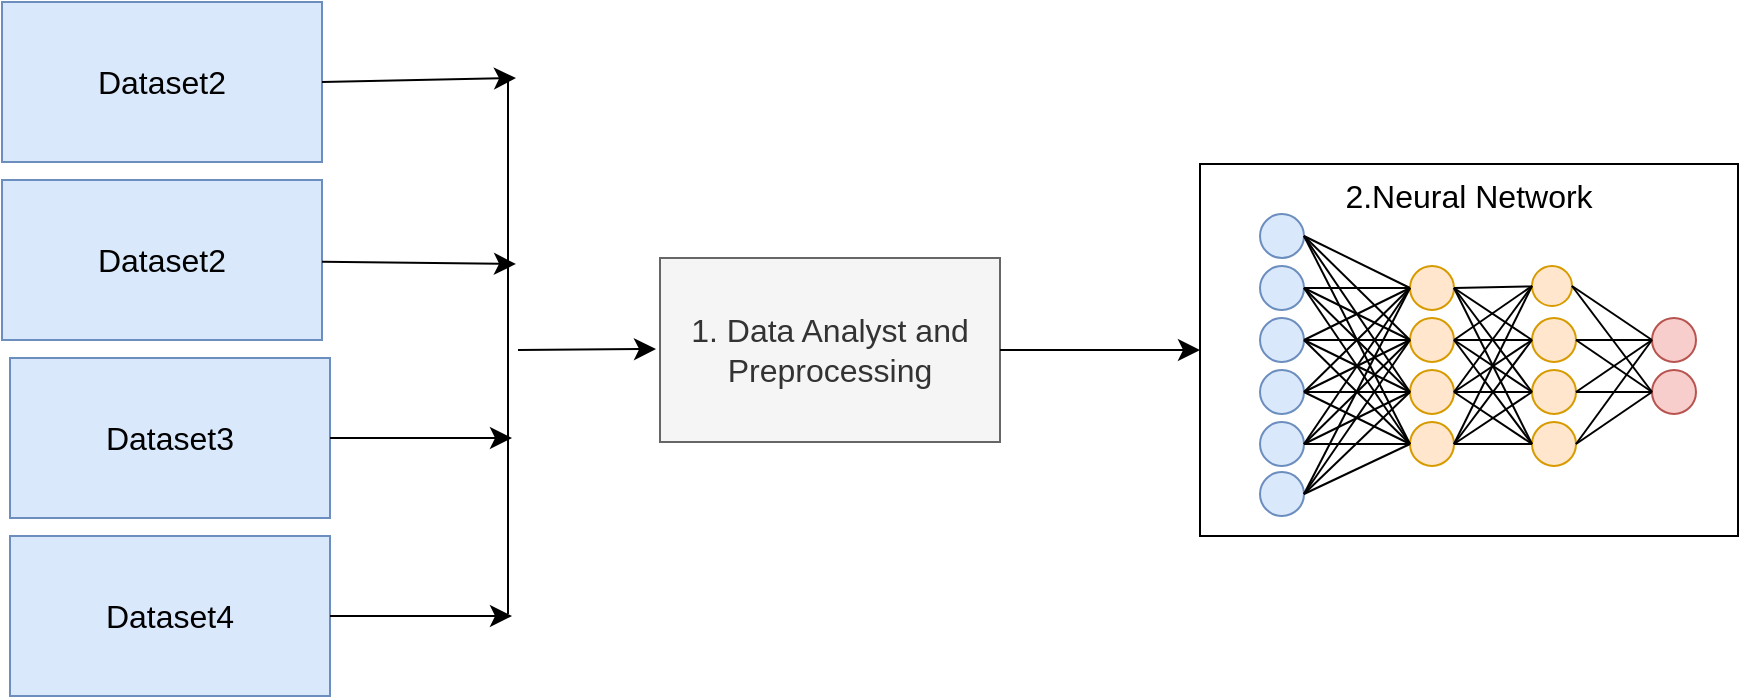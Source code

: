 <mxfile version="22.1.7" type="github">
  <diagram name="Page-1" id="TrDp-VEFuslSmaLqQFNx">
    <mxGraphModel dx="1834" dy="800" grid="0" gridSize="10" guides="1" tooltips="1" connect="1" arrows="1" fold="1" page="0" pageScale="1" pageWidth="827" pageHeight="1169" math="0" shadow="0">
      <root>
        <mxCell id="0" />
        <mxCell id="1" parent="0" />
        <mxCell id="zRfTMLekbxmqp7DmtpUP-255" value="1. Data Analyst and Preprocessing" style="rounded=0;whiteSpace=wrap;html=1;fontSize=16;fillColor=#f5f5f5;strokeColor=#666666;fontColor=#333333;" vertex="1" parent="1">
          <mxGeometry x="-2" y="132" width="170" height="92" as="geometry" />
        </mxCell>
        <mxCell id="zRfTMLekbxmqp7DmtpUP-258" value="Dataset2" style="rounded=0;whiteSpace=wrap;html=1;fontSize=16;fillColor=#dae8fc;strokeColor=#6c8ebf;" vertex="1" parent="1">
          <mxGeometry x="-331" y="4" width="160" height="80" as="geometry" />
        </mxCell>
        <mxCell id="zRfTMLekbxmqp7DmtpUP-259" value="Dataset2" style="rounded=0;whiteSpace=wrap;html=1;fontSize=16;fillColor=#dae8fc;strokeColor=#6c8ebf;" vertex="1" parent="1">
          <mxGeometry x="-331" y="93" width="160" height="80" as="geometry" />
        </mxCell>
        <mxCell id="zRfTMLekbxmqp7DmtpUP-260" value="Dataset3" style="rounded=0;whiteSpace=wrap;html=1;fontSize=16;fillColor=#dae8fc;strokeColor=#6c8ebf;" vertex="1" parent="1">
          <mxGeometry x="-327" y="182" width="160" height="80" as="geometry" />
        </mxCell>
        <mxCell id="zRfTMLekbxmqp7DmtpUP-261" value="Dataset4" style="rounded=0;whiteSpace=wrap;html=1;fontSize=16;fillColor=#dae8fc;strokeColor=#6c8ebf;" vertex="1" parent="1">
          <mxGeometry x="-327" y="271" width="160" height="80" as="geometry" />
        </mxCell>
        <mxCell id="zRfTMLekbxmqp7DmtpUP-262" value="" style="endArrow=classic;html=1;rounded=0;fontSize=12;startSize=8;endSize=8;curved=1;exitX=1;exitY=0.5;exitDx=0;exitDy=0;" edge="1" parent="1" source="zRfTMLekbxmqp7DmtpUP-258">
          <mxGeometry width="50" height="50" relative="1" as="geometry">
            <mxPoint x="-124" y="52" as="sourcePoint" />
            <mxPoint x="-74" y="42" as="targetPoint" />
          </mxGeometry>
        </mxCell>
        <mxCell id="zRfTMLekbxmqp7DmtpUP-263" value="" style="endArrow=none;html=1;rounded=0;fontSize=12;startSize=8;endSize=8;curved=1;" edge="1" parent="1">
          <mxGeometry width="50" height="50" relative="1" as="geometry">
            <mxPoint x="-78" y="310" as="sourcePoint" />
            <mxPoint x="-78" y="41" as="targetPoint" />
          </mxGeometry>
        </mxCell>
        <mxCell id="zRfTMLekbxmqp7DmtpUP-264" value="" style="endArrow=classic;html=1;rounded=0;fontSize=12;startSize=8;endSize=8;curved=1;exitX=1;exitY=0.5;exitDx=0;exitDy=0;" edge="1" parent="1" source="zRfTMLekbxmqp7DmtpUP-261">
          <mxGeometry width="50" height="50" relative="1" as="geometry">
            <mxPoint x="-151" y="330" as="sourcePoint" />
            <mxPoint x="-76" y="311" as="targetPoint" />
          </mxGeometry>
        </mxCell>
        <mxCell id="zRfTMLekbxmqp7DmtpUP-265" value="" style="endArrow=classic;html=1;rounded=0;fontSize=12;startSize=8;endSize=8;curved=1;" edge="1" parent="1" source="zRfTMLekbxmqp7DmtpUP-259">
          <mxGeometry width="50" height="50" relative="1" as="geometry">
            <mxPoint x="-171" y="183" as="sourcePoint" />
            <mxPoint x="-74" y="135" as="targetPoint" />
          </mxGeometry>
        </mxCell>
        <mxCell id="zRfTMLekbxmqp7DmtpUP-266" value="" style="endArrow=classic;html=1;rounded=0;fontSize=12;startSize=8;endSize=8;curved=1;exitX=1;exitY=0.5;exitDx=0;exitDy=0;" edge="1" parent="1" source="zRfTMLekbxmqp7DmtpUP-260">
          <mxGeometry width="50" height="50" relative="1" as="geometry">
            <mxPoint x="-146" y="240" as="sourcePoint" />
            <mxPoint x="-76" y="222" as="targetPoint" />
          </mxGeometry>
        </mxCell>
        <mxCell id="zRfTMLekbxmqp7DmtpUP-267" value="" style="endArrow=classic;html=1;rounded=0;fontSize=12;startSize=8;endSize=8;curved=1;entryX=0;entryY=0.5;entryDx=0;entryDy=0;" edge="1" parent="1">
          <mxGeometry width="50" height="50" relative="1" as="geometry">
            <mxPoint x="-73" y="178" as="sourcePoint" />
            <mxPoint x="-4" y="177.5" as="targetPoint" />
          </mxGeometry>
        </mxCell>
        <mxCell id="zRfTMLekbxmqp7DmtpUP-268" value="" style="endArrow=classic;html=1;rounded=0;fontSize=12;startSize=8;endSize=8;curved=1;exitX=1;exitY=0.5;exitDx=0;exitDy=0;entryX=0;entryY=0.5;entryDx=0;entryDy=0;" edge="1" parent="1" source="zRfTMLekbxmqp7DmtpUP-255" target="zRfTMLekbxmqp7DmtpUP-352">
          <mxGeometry width="50" height="50" relative="1" as="geometry">
            <mxPoint x="173" y="179" as="sourcePoint" />
            <mxPoint x="253" y="182" as="targetPoint" />
          </mxGeometry>
        </mxCell>
        <mxCell id="zRfTMLekbxmqp7DmtpUP-352" value="2.Neural Network" style="rounded=0;whiteSpace=wrap;html=1;fontSize=16;verticalAlign=top;" vertex="1" parent="1">
          <mxGeometry x="268" y="85" width="269" height="186" as="geometry" />
        </mxCell>
        <mxCell id="zRfTMLekbxmqp7DmtpUP-353" value="" style="ellipse;whiteSpace=wrap;html=1;aspect=fixed;fontSize=16;fillColor=#dae8fc;strokeColor=#6c8ebf;" vertex="1" parent="1">
          <mxGeometry x="298" y="136" width="22" height="22" as="geometry" />
        </mxCell>
        <mxCell id="zRfTMLekbxmqp7DmtpUP-354" value="" style="ellipse;whiteSpace=wrap;html=1;aspect=fixed;fontSize=16;fillColor=#dae8fc;strokeColor=#6c8ebf;" vertex="1" parent="1">
          <mxGeometry x="298" y="162" width="22" height="22" as="geometry" />
        </mxCell>
        <mxCell id="zRfTMLekbxmqp7DmtpUP-355" value="" style="ellipse;whiteSpace=wrap;html=1;aspect=fixed;fontSize=16;fillColor=#dae8fc;strokeColor=#6c8ebf;" vertex="1" parent="1">
          <mxGeometry x="298" y="188" width="22" height="22" as="geometry" />
        </mxCell>
        <mxCell id="zRfTMLekbxmqp7DmtpUP-356" value="" style="ellipse;whiteSpace=wrap;html=1;aspect=fixed;fontSize=16;fillColor=#dae8fc;strokeColor=#6c8ebf;" vertex="1" parent="1">
          <mxGeometry x="298" y="214" width="22" height="22" as="geometry" />
        </mxCell>
        <mxCell id="zRfTMLekbxmqp7DmtpUP-357" value="" style="ellipse;whiteSpace=wrap;html=1;aspect=fixed;fontSize=16;fillColor=#dae8fc;strokeColor=#6c8ebf;" vertex="1" parent="1">
          <mxGeometry x="298" y="110" width="22" height="22" as="geometry" />
        </mxCell>
        <mxCell id="zRfTMLekbxmqp7DmtpUP-358" value="" style="ellipse;whiteSpace=wrap;html=1;aspect=fixed;fontSize=16;fillColor=#dae8fc;strokeColor=#6c8ebf;" vertex="1" parent="1">
          <mxGeometry x="298" y="239" width="22" height="22" as="geometry" />
        </mxCell>
        <mxCell id="zRfTMLekbxmqp7DmtpUP-359" value="" style="ellipse;whiteSpace=wrap;html=1;aspect=fixed;fontSize=16;fillColor=#ffe6cc;strokeColor=#d79b00;" vertex="1" parent="1">
          <mxGeometry x="373" y="136" width="22" height="22" as="geometry" />
        </mxCell>
        <mxCell id="zRfTMLekbxmqp7DmtpUP-360" value="" style="ellipse;whiteSpace=wrap;html=1;aspect=fixed;fontSize=16;fillColor=#ffe6cc;strokeColor=#d79b00;" vertex="1" parent="1">
          <mxGeometry x="373" y="162" width="22" height="22" as="geometry" />
        </mxCell>
        <mxCell id="zRfTMLekbxmqp7DmtpUP-361" value="" style="ellipse;whiteSpace=wrap;html=1;aspect=fixed;fontSize=16;fillColor=#ffe6cc;strokeColor=#d79b00;" vertex="1" parent="1">
          <mxGeometry x="373" y="188" width="22" height="22" as="geometry" />
        </mxCell>
        <mxCell id="zRfTMLekbxmqp7DmtpUP-362" value="" style="ellipse;whiteSpace=wrap;html=1;aspect=fixed;fontSize=16;fillColor=#ffe6cc;strokeColor=#d79b00;" vertex="1" parent="1">
          <mxGeometry x="373" y="214" width="22" height="22" as="geometry" />
        </mxCell>
        <mxCell id="zRfTMLekbxmqp7DmtpUP-363" value="" style="endArrow=none;html=1;rounded=0;fontSize=12;startSize=8;endSize=8;curved=1;exitX=1;exitY=0.5;exitDx=0;exitDy=0;entryX=0;entryY=0.5;entryDx=0;entryDy=0;" edge="1" parent="1" source="zRfTMLekbxmqp7DmtpUP-357" target="zRfTMLekbxmqp7DmtpUP-359">
          <mxGeometry width="50" height="50" relative="1" as="geometry">
            <mxPoint x="407" y="105" as="sourcePoint" />
            <mxPoint x="457" y="55" as="targetPoint" />
          </mxGeometry>
        </mxCell>
        <mxCell id="zRfTMLekbxmqp7DmtpUP-364" value="" style="endArrow=none;html=1;rounded=0;fontSize=12;startSize=8;endSize=8;curved=1;entryX=0;entryY=0.5;entryDx=0;entryDy=0;exitX=1;exitY=0.5;exitDx=0;exitDy=0;" edge="1" parent="1" source="zRfTMLekbxmqp7DmtpUP-358" target="zRfTMLekbxmqp7DmtpUP-359">
          <mxGeometry width="50" height="50" relative="1" as="geometry">
            <mxPoint x="309" y="245" as="sourcePoint" />
            <mxPoint x="359" y="195" as="targetPoint" />
          </mxGeometry>
        </mxCell>
        <mxCell id="zRfTMLekbxmqp7DmtpUP-365" value="" style="endArrow=none;html=1;rounded=0;fontSize=12;startSize=8;endSize=8;curved=1;entryX=0;entryY=0.5;entryDx=0;entryDy=0;exitX=1;exitY=0.5;exitDx=0;exitDy=0;" edge="1" parent="1" source="zRfTMLekbxmqp7DmtpUP-356" target="zRfTMLekbxmqp7DmtpUP-359">
          <mxGeometry width="50" height="50" relative="1" as="geometry">
            <mxPoint x="330" y="260" as="sourcePoint" />
            <mxPoint x="383" y="157" as="targetPoint" />
          </mxGeometry>
        </mxCell>
        <mxCell id="zRfTMLekbxmqp7DmtpUP-366" value="" style="endArrow=none;html=1;rounded=0;fontSize=12;startSize=8;endSize=8;curved=1;entryX=1;entryY=0.5;entryDx=0;entryDy=0;exitX=0;exitY=0.5;exitDx=0;exitDy=0;" edge="1" parent="1" source="zRfTMLekbxmqp7DmtpUP-360" target="zRfTMLekbxmqp7DmtpUP-353">
          <mxGeometry width="50" height="50" relative="1" as="geometry">
            <mxPoint x="340" y="270" as="sourcePoint" />
            <mxPoint x="393" y="167" as="targetPoint" />
          </mxGeometry>
        </mxCell>
        <mxCell id="zRfTMLekbxmqp7DmtpUP-367" value="" style="endArrow=none;html=1;rounded=0;fontSize=12;startSize=8;endSize=8;curved=1;entryX=0;entryY=0.5;entryDx=0;entryDy=0;exitX=1;exitY=0.5;exitDx=0;exitDy=0;" edge="1" parent="1" source="zRfTMLekbxmqp7DmtpUP-358" target="zRfTMLekbxmqp7DmtpUP-360">
          <mxGeometry width="50" height="50" relative="1" as="geometry">
            <mxPoint x="350" y="280" as="sourcePoint" />
            <mxPoint x="403" y="177" as="targetPoint" />
          </mxGeometry>
        </mxCell>
        <mxCell id="zRfTMLekbxmqp7DmtpUP-368" value="" style="endArrow=none;html=1;rounded=0;fontSize=12;startSize=8;endSize=8;curved=1;entryX=0;entryY=0.5;entryDx=0;entryDy=0;exitX=1;exitY=0.5;exitDx=0;exitDy=0;" edge="1" parent="1" source="zRfTMLekbxmqp7DmtpUP-354" target="zRfTMLekbxmqp7DmtpUP-361">
          <mxGeometry width="50" height="50" relative="1" as="geometry">
            <mxPoint x="360" y="290" as="sourcePoint" />
            <mxPoint x="413" y="187" as="targetPoint" />
          </mxGeometry>
        </mxCell>
        <mxCell id="zRfTMLekbxmqp7DmtpUP-369" value="" style="endArrow=none;html=1;rounded=0;fontSize=12;startSize=8;endSize=8;curved=1;entryX=0;entryY=0.5;entryDx=0;entryDy=0;exitX=1;exitY=0.5;exitDx=0;exitDy=0;" edge="1" parent="1" source="zRfTMLekbxmqp7DmtpUP-355" target="zRfTMLekbxmqp7DmtpUP-361">
          <mxGeometry width="50" height="50" relative="1" as="geometry">
            <mxPoint x="370" y="300" as="sourcePoint" />
            <mxPoint x="423" y="197" as="targetPoint" />
          </mxGeometry>
        </mxCell>
        <mxCell id="zRfTMLekbxmqp7DmtpUP-370" value="" style="endArrow=none;html=1;rounded=0;fontSize=12;startSize=8;endSize=8;curved=1;entryX=0;entryY=0.5;entryDx=0;entryDy=0;exitX=1;exitY=0.5;exitDx=0;exitDy=0;" edge="1" parent="1" source="zRfTMLekbxmqp7DmtpUP-356" target="zRfTMLekbxmqp7DmtpUP-362">
          <mxGeometry width="50" height="50" relative="1" as="geometry">
            <mxPoint x="380" y="310" as="sourcePoint" />
            <mxPoint x="433" y="207" as="targetPoint" />
          </mxGeometry>
        </mxCell>
        <mxCell id="zRfTMLekbxmqp7DmtpUP-371" value="" style="endArrow=none;html=1;rounded=0;fontSize=12;startSize=8;endSize=8;curved=1;entryX=0;entryY=0.5;entryDx=0;entryDy=0;exitX=1;exitY=0.5;exitDx=0;exitDy=0;" edge="1" parent="1" source="zRfTMLekbxmqp7DmtpUP-358" target="zRfTMLekbxmqp7DmtpUP-362">
          <mxGeometry width="50" height="50" relative="1" as="geometry">
            <mxPoint x="390" y="320" as="sourcePoint" />
            <mxPoint x="443" y="217" as="targetPoint" />
          </mxGeometry>
        </mxCell>
        <mxCell id="zRfTMLekbxmqp7DmtpUP-372" value="" style="endArrow=none;html=1;rounded=0;fontSize=12;startSize=8;endSize=8;curved=1;entryX=1;entryY=0.5;entryDx=0;entryDy=0;exitX=0;exitY=0.5;exitDx=0;exitDy=0;" edge="1" parent="1" source="zRfTMLekbxmqp7DmtpUP-362" target="zRfTMLekbxmqp7DmtpUP-357">
          <mxGeometry width="50" height="50" relative="1" as="geometry">
            <mxPoint x="400" y="330" as="sourcePoint" />
            <mxPoint x="453" y="227" as="targetPoint" />
          </mxGeometry>
        </mxCell>
        <mxCell id="zRfTMLekbxmqp7DmtpUP-373" value="" style="endArrow=none;html=1;rounded=0;fontSize=12;startSize=8;endSize=8;curved=1;entryX=1;entryY=0.5;entryDx=0;entryDy=0;exitX=0;exitY=0.5;exitDx=0;exitDy=0;" edge="1" parent="1" source="zRfTMLekbxmqp7DmtpUP-360" target="zRfTMLekbxmqp7DmtpUP-357">
          <mxGeometry width="50" height="50" relative="1" as="geometry">
            <mxPoint x="410" y="340" as="sourcePoint" />
            <mxPoint x="463" y="237" as="targetPoint" />
          </mxGeometry>
        </mxCell>
        <mxCell id="zRfTMLekbxmqp7DmtpUP-374" value="" style="endArrow=none;html=1;rounded=0;fontSize=12;startSize=8;endSize=8;curved=1;entryX=1;entryY=0.5;entryDx=0;entryDy=0;exitX=0;exitY=0.5;exitDx=0;exitDy=0;" edge="1" parent="1" source="zRfTMLekbxmqp7DmtpUP-362" target="zRfTMLekbxmqp7DmtpUP-353">
          <mxGeometry width="50" height="50" relative="1" as="geometry">
            <mxPoint x="420" y="350" as="sourcePoint" />
            <mxPoint x="473" y="247" as="targetPoint" />
          </mxGeometry>
        </mxCell>
        <mxCell id="zRfTMLekbxmqp7DmtpUP-375" value="" style="endArrow=none;html=1;rounded=0;fontSize=12;startSize=8;endSize=8;curved=1;entryX=1;entryY=0.5;entryDx=0;entryDy=0;exitX=0;exitY=0.5;exitDx=0;exitDy=0;" edge="1" parent="1" source="zRfTMLekbxmqp7DmtpUP-360" target="zRfTMLekbxmqp7DmtpUP-354">
          <mxGeometry width="50" height="50" relative="1" as="geometry">
            <mxPoint x="430" y="360" as="sourcePoint" />
            <mxPoint x="483" y="257" as="targetPoint" />
          </mxGeometry>
        </mxCell>
        <mxCell id="zRfTMLekbxmqp7DmtpUP-376" value="" style="endArrow=none;html=1;rounded=0;fontSize=12;startSize=8;endSize=8;curved=1;entryX=1;entryY=0.5;entryDx=0;entryDy=0;exitX=0;exitY=0.5;exitDx=0;exitDy=0;" edge="1" parent="1" source="zRfTMLekbxmqp7DmtpUP-359" target="zRfTMLekbxmqp7DmtpUP-355">
          <mxGeometry width="50" height="50" relative="1" as="geometry">
            <mxPoint x="440" y="370" as="sourcePoint" />
            <mxPoint x="493" y="267" as="targetPoint" />
          </mxGeometry>
        </mxCell>
        <mxCell id="zRfTMLekbxmqp7DmtpUP-377" value="" style="endArrow=none;html=1;rounded=0;fontSize=12;startSize=8;endSize=8;curved=1;entryX=1;entryY=0.5;entryDx=0;entryDy=0;exitX=0;exitY=0.5;exitDx=0;exitDy=0;" edge="1" parent="1" source="zRfTMLekbxmqp7DmtpUP-361" target="zRfTMLekbxmqp7DmtpUP-356">
          <mxGeometry width="50" height="50" relative="1" as="geometry">
            <mxPoint x="450" y="380" as="sourcePoint" />
            <mxPoint x="503" y="277" as="targetPoint" />
          </mxGeometry>
        </mxCell>
        <mxCell id="zRfTMLekbxmqp7DmtpUP-378" value="" style="endArrow=none;html=1;rounded=0;fontSize=12;startSize=8;endSize=8;curved=1;entryX=1;entryY=0.5;entryDx=0;entryDy=0;exitX=0;exitY=0.5;exitDx=0;exitDy=0;" edge="1" parent="1" source="zRfTMLekbxmqp7DmtpUP-361" target="zRfTMLekbxmqp7DmtpUP-357">
          <mxGeometry width="50" height="50" relative="1" as="geometry">
            <mxPoint x="390" y="320" as="sourcePoint" />
            <mxPoint x="440" y="270" as="targetPoint" />
          </mxGeometry>
        </mxCell>
        <mxCell id="zRfTMLekbxmqp7DmtpUP-379" value="" style="endArrow=none;html=1;rounded=0;fontSize=12;startSize=8;endSize=8;curved=1;entryX=1;entryY=0.5;entryDx=0;entryDy=0;exitX=0;exitY=0.5;exitDx=0;exitDy=0;" edge="1" parent="1" source="zRfTMLekbxmqp7DmtpUP-359" target="zRfTMLekbxmqp7DmtpUP-353">
          <mxGeometry width="50" height="50" relative="1" as="geometry">
            <mxPoint x="351" y="361" as="sourcePoint" />
            <mxPoint x="401" y="311" as="targetPoint" />
          </mxGeometry>
        </mxCell>
        <mxCell id="zRfTMLekbxmqp7DmtpUP-380" value="" style="endArrow=none;html=1;rounded=0;fontSize=12;startSize=8;endSize=8;curved=1;entryX=1;entryY=0.5;entryDx=0;entryDy=0;exitX=0;exitY=0.5;exitDx=0;exitDy=0;" edge="1" parent="1" source="zRfTMLekbxmqp7DmtpUP-362" target="zRfTMLekbxmqp7DmtpUP-354">
          <mxGeometry width="50" height="50" relative="1" as="geometry">
            <mxPoint x="351" y="338" as="sourcePoint" />
            <mxPoint x="401" y="288" as="targetPoint" />
          </mxGeometry>
        </mxCell>
        <mxCell id="zRfTMLekbxmqp7DmtpUP-381" value="" style="endArrow=none;html=1;rounded=0;fontSize=12;startSize=8;endSize=8;curved=1;entryX=1;entryY=0.5;entryDx=0;entryDy=0;exitX=0;exitY=0.5;exitDx=0;exitDy=0;" edge="1" parent="1" source="zRfTMLekbxmqp7DmtpUP-359" target="zRfTMLekbxmqp7DmtpUP-354">
          <mxGeometry width="50" height="50" relative="1" as="geometry">
            <mxPoint x="393" y="327" as="sourcePoint" />
            <mxPoint x="443" y="277" as="targetPoint" />
          </mxGeometry>
        </mxCell>
        <mxCell id="zRfTMLekbxmqp7DmtpUP-382" value="" style="endArrow=none;html=1;rounded=0;fontSize=12;startSize=8;endSize=8;curved=1;entryX=1;entryY=0.5;entryDx=0;entryDy=0;exitX=0;exitY=0.5;exitDx=0;exitDy=0;" edge="1" parent="1" source="zRfTMLekbxmqp7DmtpUP-362" target="zRfTMLekbxmqp7DmtpUP-355">
          <mxGeometry width="50" height="50" relative="1" as="geometry">
            <mxPoint x="294" y="359" as="sourcePoint" />
            <mxPoint x="344" y="309" as="targetPoint" />
          </mxGeometry>
        </mxCell>
        <mxCell id="zRfTMLekbxmqp7DmtpUP-383" value="" style="endArrow=none;html=1;rounded=0;fontSize=12;startSize=8;endSize=8;curved=1;entryX=1;entryY=0.5;entryDx=0;entryDy=0;exitX=0;exitY=0.5;exitDx=0;exitDy=0;" edge="1" parent="1" source="zRfTMLekbxmqp7DmtpUP-360" target="zRfTMLekbxmqp7DmtpUP-355">
          <mxGeometry width="50" height="50" relative="1" as="geometry">
            <mxPoint x="344" y="312" as="sourcePoint" />
            <mxPoint x="394" y="262" as="targetPoint" />
          </mxGeometry>
        </mxCell>
        <mxCell id="zRfTMLekbxmqp7DmtpUP-384" value="" style="endArrow=none;html=1;rounded=0;fontSize=12;startSize=8;endSize=8;curved=1;entryX=1;entryY=0.5;entryDx=0;entryDy=0;exitX=0;exitY=0.5;exitDx=0;exitDy=0;" edge="1" parent="1" source="zRfTMLekbxmqp7DmtpUP-361" target="zRfTMLekbxmqp7DmtpUP-358">
          <mxGeometry width="50" height="50" relative="1" as="geometry">
            <mxPoint x="293" y="344" as="sourcePoint" />
            <mxPoint x="343" y="294" as="targetPoint" />
          </mxGeometry>
        </mxCell>
        <mxCell id="zRfTMLekbxmqp7DmtpUP-385" value="" style="endArrow=none;html=1;rounded=0;fontSize=12;startSize=8;endSize=8;curved=1;entryX=1;entryY=0.5;entryDx=0;entryDy=0;exitX=0;exitY=0.5;exitDx=0;exitDy=0;" edge="1" parent="1" source="zRfTMLekbxmqp7DmtpUP-360" target="zRfTMLekbxmqp7DmtpUP-356">
          <mxGeometry width="50" height="50" relative="1" as="geometry">
            <mxPoint x="325" y="322" as="sourcePoint" />
            <mxPoint x="375" y="272" as="targetPoint" />
          </mxGeometry>
        </mxCell>
        <mxCell id="zRfTMLekbxmqp7DmtpUP-386" value="" style="endArrow=none;html=1;rounded=0;fontSize=12;startSize=8;endSize=8;curved=1;entryX=1;entryY=0.5;entryDx=0;entryDy=0;exitX=0;exitY=0.5;exitDx=0;exitDy=0;" edge="1" parent="1" source="zRfTMLekbxmqp7DmtpUP-361" target="zRfTMLekbxmqp7DmtpUP-353">
          <mxGeometry width="50" height="50" relative="1" as="geometry">
            <mxPoint x="351" y="327" as="sourcePoint" />
            <mxPoint x="401" y="277" as="targetPoint" />
          </mxGeometry>
        </mxCell>
        <mxCell id="zRfTMLekbxmqp7DmtpUP-387" value="" style="ellipse;whiteSpace=wrap;html=1;aspect=fixed;fontSize=16;fillColor=#f8cecc;strokeColor=#b85450;" vertex="1" parent="1">
          <mxGeometry x="494" y="188" width="22" height="22" as="geometry" />
        </mxCell>
        <mxCell id="zRfTMLekbxmqp7DmtpUP-388" value="" style="ellipse;whiteSpace=wrap;html=1;aspect=fixed;fontSize=16;fillColor=#f8cecc;strokeColor=#b85450;" vertex="1" parent="1">
          <mxGeometry x="494" y="162" width="22" height="22" as="geometry" />
        </mxCell>
        <mxCell id="zRfTMLekbxmqp7DmtpUP-389" value="" style="ellipse;whiteSpace=wrap;html=1;aspect=fixed;fontSize=16;fillColor=#ffe6cc;strokeColor=#d79b00;" vertex="1" parent="1">
          <mxGeometry x="434" y="136" width="20" height="20" as="geometry" />
        </mxCell>
        <mxCell id="zRfTMLekbxmqp7DmtpUP-390" value="" style="ellipse;whiteSpace=wrap;html=1;aspect=fixed;fontSize=16;fillColor=#ffe6cc;strokeColor=#d79b00;" vertex="1" parent="1">
          <mxGeometry x="434" y="162" width="22" height="22" as="geometry" />
        </mxCell>
        <mxCell id="zRfTMLekbxmqp7DmtpUP-391" value="" style="ellipse;whiteSpace=wrap;html=1;aspect=fixed;fontSize=16;fillColor=#ffe6cc;strokeColor=#d79b00;" vertex="1" parent="1">
          <mxGeometry x="434" y="188" width="22" height="22" as="geometry" />
        </mxCell>
        <mxCell id="zRfTMLekbxmqp7DmtpUP-392" value="" style="ellipse;whiteSpace=wrap;html=1;aspect=fixed;fontSize=16;fillColor=#ffe6cc;strokeColor=#d79b00;" vertex="1" parent="1">
          <mxGeometry x="434" y="214" width="22" height="22" as="geometry" />
        </mxCell>
        <mxCell id="zRfTMLekbxmqp7DmtpUP-393" value="" style="endArrow=none;html=1;rounded=0;fontSize=12;startSize=8;endSize=8;curved=1;entryX=1;entryY=0.5;entryDx=0;entryDy=0;exitX=0;exitY=0.5;exitDx=0;exitDy=0;" edge="1" parent="1" source="zRfTMLekbxmqp7DmtpUP-392" target="zRfTMLekbxmqp7DmtpUP-359">
          <mxGeometry width="50" height="50" relative="1" as="geometry">
            <mxPoint x="390" y="362" as="sourcePoint" />
            <mxPoint x="440" y="312" as="targetPoint" />
          </mxGeometry>
        </mxCell>
        <mxCell id="zRfTMLekbxmqp7DmtpUP-394" value="" style="endArrow=none;html=1;rounded=0;fontSize=12;startSize=8;endSize=8;curved=1;entryX=1;entryY=0.5;entryDx=0;entryDy=0;exitX=0;exitY=0.5;exitDx=0;exitDy=0;" edge="1" parent="1" source="zRfTMLekbxmqp7DmtpUP-389" target="zRfTMLekbxmqp7DmtpUP-360">
          <mxGeometry width="50" height="50" relative="1" as="geometry">
            <mxPoint x="444" y="235" as="sourcePoint" />
            <mxPoint x="405" y="157" as="targetPoint" />
          </mxGeometry>
        </mxCell>
        <mxCell id="zRfTMLekbxmqp7DmtpUP-395" value="" style="endArrow=none;html=1;rounded=0;fontSize=12;startSize=8;endSize=8;curved=1;entryX=1;entryY=0.5;entryDx=0;entryDy=0;exitX=0;exitY=0.5;exitDx=0;exitDy=0;" edge="1" parent="1" source="zRfTMLekbxmqp7DmtpUP-390" target="zRfTMLekbxmqp7DmtpUP-361">
          <mxGeometry width="50" height="50" relative="1" as="geometry">
            <mxPoint x="454" y="245" as="sourcePoint" />
            <mxPoint x="415" y="167" as="targetPoint" />
          </mxGeometry>
        </mxCell>
        <mxCell id="zRfTMLekbxmqp7DmtpUP-396" value="" style="endArrow=none;html=1;rounded=0;fontSize=12;startSize=8;endSize=8;curved=1;entryX=1;entryY=0.5;entryDx=0;entryDy=0;exitX=0;exitY=0.5;exitDx=0;exitDy=0;" edge="1" parent="1" source="zRfTMLekbxmqp7DmtpUP-391" target="zRfTMLekbxmqp7DmtpUP-362">
          <mxGeometry width="50" height="50" relative="1" as="geometry">
            <mxPoint x="464" y="255" as="sourcePoint" />
            <mxPoint x="425" y="177" as="targetPoint" />
          </mxGeometry>
        </mxCell>
        <mxCell id="zRfTMLekbxmqp7DmtpUP-397" value="" style="endArrow=none;html=1;rounded=0;fontSize=12;startSize=8;endSize=8;curved=1;entryX=1;entryY=0.5;entryDx=0;entryDy=0;exitX=0;exitY=0.5;exitDx=0;exitDy=0;" edge="1" parent="1" source="zRfTMLekbxmqp7DmtpUP-392" target="zRfTMLekbxmqp7DmtpUP-361">
          <mxGeometry width="50" height="50" relative="1" as="geometry">
            <mxPoint x="474" y="265" as="sourcePoint" />
            <mxPoint x="435" y="187" as="targetPoint" />
          </mxGeometry>
        </mxCell>
        <mxCell id="zRfTMLekbxmqp7DmtpUP-398" value="" style="endArrow=none;html=1;rounded=0;fontSize=12;startSize=8;endSize=8;curved=1;entryX=1;entryY=0.5;entryDx=0;entryDy=0;exitX=0;exitY=0.5;exitDx=0;exitDy=0;" edge="1" parent="1" source="zRfTMLekbxmqp7DmtpUP-391" target="zRfTMLekbxmqp7DmtpUP-360">
          <mxGeometry width="50" height="50" relative="1" as="geometry">
            <mxPoint x="484" y="275" as="sourcePoint" />
            <mxPoint x="445" y="197" as="targetPoint" />
          </mxGeometry>
        </mxCell>
        <mxCell id="zRfTMLekbxmqp7DmtpUP-399" value="" style="endArrow=none;html=1;rounded=0;fontSize=12;startSize=8;endSize=8;curved=1;entryX=1;entryY=0.5;entryDx=0;entryDy=0;exitX=0;exitY=0.5;exitDx=0;exitDy=0;" edge="1" parent="1" source="zRfTMLekbxmqp7DmtpUP-392" target="zRfTMLekbxmqp7DmtpUP-362">
          <mxGeometry width="50" height="50" relative="1" as="geometry">
            <mxPoint x="494" y="285" as="sourcePoint" />
            <mxPoint x="455" y="207" as="targetPoint" />
          </mxGeometry>
        </mxCell>
        <mxCell id="zRfTMLekbxmqp7DmtpUP-400" value="" style="endArrow=none;html=1;rounded=0;fontSize=12;startSize=8;endSize=8;curved=1;entryX=1;entryY=0.5;entryDx=0;entryDy=0;exitX=0;exitY=0.5;exitDx=0;exitDy=0;" edge="1" parent="1" source="zRfTMLekbxmqp7DmtpUP-390" target="zRfTMLekbxmqp7DmtpUP-362">
          <mxGeometry width="50" height="50" relative="1" as="geometry">
            <mxPoint x="504" y="295" as="sourcePoint" />
            <mxPoint x="465" y="217" as="targetPoint" />
          </mxGeometry>
        </mxCell>
        <mxCell id="zRfTMLekbxmqp7DmtpUP-401" value="" style="endArrow=none;html=1;rounded=0;fontSize=12;startSize=8;endSize=8;curved=1;entryX=1;entryY=0.5;entryDx=0;entryDy=0;exitX=0;exitY=0.5;exitDx=0;exitDy=0;verticalAlign=top;" edge="1" parent="1" source="zRfTMLekbxmqp7DmtpUP-389" target="zRfTMLekbxmqp7DmtpUP-362">
          <mxGeometry width="50" height="50" relative="1" as="geometry">
            <mxPoint x="514" y="305" as="sourcePoint" />
            <mxPoint x="475" y="227" as="targetPoint" />
          </mxGeometry>
        </mxCell>
        <mxCell id="zRfTMLekbxmqp7DmtpUP-402" value="" style="endArrow=none;html=1;rounded=0;fontSize=12;startSize=8;endSize=8;curved=1;entryX=1;entryY=0.5;entryDx=0;entryDy=0;exitX=0;exitY=0.5;exitDx=0;exitDy=0;" edge="1" parent="1" source="zRfTMLekbxmqp7DmtpUP-391" target="zRfTMLekbxmqp7DmtpUP-361">
          <mxGeometry width="50" height="50" relative="1" as="geometry">
            <mxPoint x="524" y="315" as="sourcePoint" />
            <mxPoint x="485" y="237" as="targetPoint" />
          </mxGeometry>
        </mxCell>
        <mxCell id="zRfTMLekbxmqp7DmtpUP-403" value="" style="endArrow=none;html=1;rounded=0;fontSize=12;startSize=8;endSize=8;curved=1;entryX=1;entryY=0.5;entryDx=0;entryDy=0;" edge="1" parent="1" source="zRfTMLekbxmqp7DmtpUP-390" target="zRfTMLekbxmqp7DmtpUP-360">
          <mxGeometry width="50" height="50" relative="1" as="geometry">
            <mxPoint x="534" y="325" as="sourcePoint" />
            <mxPoint x="495" y="247" as="targetPoint" />
          </mxGeometry>
        </mxCell>
        <mxCell id="zRfTMLekbxmqp7DmtpUP-404" value="" style="endArrow=none;html=1;rounded=0;fontSize=12;startSize=8;endSize=8;curved=1;entryX=1;entryY=0.5;entryDx=0;entryDy=0;" edge="1" parent="1" source="zRfTMLekbxmqp7DmtpUP-389" target="zRfTMLekbxmqp7DmtpUP-359">
          <mxGeometry width="50" height="50" relative="1" as="geometry">
            <mxPoint x="544" y="335" as="sourcePoint" />
            <mxPoint x="505" y="257" as="targetPoint" />
          </mxGeometry>
        </mxCell>
        <mxCell id="zRfTMLekbxmqp7DmtpUP-405" value="" style="endArrow=none;html=1;rounded=0;fontSize=12;startSize=8;endSize=8;curved=1;entryX=1;entryY=0.5;entryDx=0;entryDy=0;exitX=0;exitY=0.5;exitDx=0;exitDy=0;" edge="1" parent="1" source="zRfTMLekbxmqp7DmtpUP-392" target="zRfTMLekbxmqp7DmtpUP-360">
          <mxGeometry width="50" height="50" relative="1" as="geometry">
            <mxPoint x="554" y="345" as="sourcePoint" />
            <mxPoint x="515" y="267" as="targetPoint" />
          </mxGeometry>
        </mxCell>
        <mxCell id="zRfTMLekbxmqp7DmtpUP-406" value="" style="endArrow=none;html=1;rounded=0;fontSize=12;startSize=8;endSize=8;curved=1;entryX=1;entryY=0.5;entryDx=0;entryDy=0;exitX=0;exitY=0.5;exitDx=0;exitDy=0;" edge="1" parent="1" source="zRfTMLekbxmqp7DmtpUP-390" target="zRfTMLekbxmqp7DmtpUP-359">
          <mxGeometry width="50" height="50" relative="1" as="geometry">
            <mxPoint x="564" y="355" as="sourcePoint" />
            <mxPoint x="525" y="277" as="targetPoint" />
          </mxGeometry>
        </mxCell>
        <mxCell id="zRfTMLekbxmqp7DmtpUP-407" value="" style="endArrow=none;html=1;rounded=0;fontSize=12;startSize=8;endSize=8;curved=1;entryX=1;entryY=0.5;entryDx=0;entryDy=0;exitX=0;exitY=0.5;exitDx=0;exitDy=0;" edge="1" parent="1" source="zRfTMLekbxmqp7DmtpUP-389" target="zRfTMLekbxmqp7DmtpUP-361">
          <mxGeometry width="50" height="50" relative="1" as="geometry">
            <mxPoint x="448" y="313" as="sourcePoint" />
            <mxPoint x="498" y="263" as="targetPoint" />
          </mxGeometry>
        </mxCell>
        <mxCell id="zRfTMLekbxmqp7DmtpUP-408" value="" style="endArrow=none;html=1;rounded=0;fontSize=12;startSize=8;endSize=8;curved=1;entryX=1;entryY=0.5;entryDx=0;entryDy=0;exitX=0;exitY=0.5;exitDx=0;exitDy=0;" edge="1" parent="1" source="zRfTMLekbxmqp7DmtpUP-391" target="zRfTMLekbxmqp7DmtpUP-359">
          <mxGeometry width="50" height="50" relative="1" as="geometry">
            <mxPoint x="574" y="365" as="sourcePoint" />
            <mxPoint x="535" y="287" as="targetPoint" />
          </mxGeometry>
        </mxCell>
        <mxCell id="zRfTMLekbxmqp7DmtpUP-409" value="" style="endArrow=none;html=1;rounded=0;fontSize=12;startSize=8;endSize=8;curved=1;entryX=1;entryY=0.5;entryDx=0;entryDy=0;exitX=0;exitY=0.5;exitDx=0;exitDy=0;" edge="1" parent="1" source="zRfTMLekbxmqp7DmtpUP-388" target="zRfTMLekbxmqp7DmtpUP-389">
          <mxGeometry width="50" height="50" relative="1" as="geometry">
            <mxPoint x="472" y="288" as="sourcePoint" />
            <mxPoint x="522" y="238" as="targetPoint" />
          </mxGeometry>
        </mxCell>
        <mxCell id="zRfTMLekbxmqp7DmtpUP-410" value="" style="endArrow=none;html=1;rounded=0;fontSize=12;startSize=8;endSize=8;curved=1;entryX=1;entryY=0.5;entryDx=0;entryDy=0;exitX=0;exitY=0.5;exitDx=0;exitDy=0;" edge="1" parent="1" source="zRfTMLekbxmqp7DmtpUP-388" target="zRfTMLekbxmqp7DmtpUP-390">
          <mxGeometry width="50" height="50" relative="1" as="geometry">
            <mxPoint x="504" y="175" as="sourcePoint" />
            <mxPoint x="464" y="156" as="targetPoint" />
          </mxGeometry>
        </mxCell>
        <mxCell id="zRfTMLekbxmqp7DmtpUP-411" value="" style="endArrow=none;html=1;rounded=0;fontSize=12;startSize=8;endSize=8;curved=1;entryX=1;entryY=0.5;entryDx=0;entryDy=0;exitX=0;exitY=0.5;exitDx=0;exitDy=0;" edge="1" parent="1" source="zRfTMLekbxmqp7DmtpUP-388" target="zRfTMLekbxmqp7DmtpUP-391">
          <mxGeometry width="50" height="50" relative="1" as="geometry">
            <mxPoint x="514" y="185" as="sourcePoint" />
            <mxPoint x="474" y="166" as="targetPoint" />
          </mxGeometry>
        </mxCell>
        <mxCell id="zRfTMLekbxmqp7DmtpUP-412" value="" style="endArrow=none;html=1;rounded=0;fontSize=12;startSize=8;endSize=8;curved=1;entryX=1;entryY=0.5;entryDx=0;entryDy=0;exitX=0;exitY=0.5;exitDx=0;exitDy=0;" edge="1" parent="1" source="zRfTMLekbxmqp7DmtpUP-388" target="zRfTMLekbxmqp7DmtpUP-392">
          <mxGeometry width="50" height="50" relative="1" as="geometry">
            <mxPoint x="524" y="195" as="sourcePoint" />
            <mxPoint x="484" y="176" as="targetPoint" />
          </mxGeometry>
        </mxCell>
        <mxCell id="zRfTMLekbxmqp7DmtpUP-413" value="" style="endArrow=none;html=1;rounded=0;fontSize=12;startSize=8;endSize=8;curved=1;entryX=1;entryY=0.5;entryDx=0;entryDy=0;exitX=0;exitY=0.5;exitDx=0;exitDy=0;exitPerimeter=0;" edge="1" parent="1" source="zRfTMLekbxmqp7DmtpUP-387" target="zRfTMLekbxmqp7DmtpUP-390">
          <mxGeometry width="50" height="50" relative="1" as="geometry">
            <mxPoint x="534" y="205" as="sourcePoint" />
            <mxPoint x="494" y="186" as="targetPoint" />
          </mxGeometry>
        </mxCell>
        <mxCell id="zRfTMLekbxmqp7DmtpUP-414" value="" style="endArrow=none;html=1;rounded=0;fontSize=12;startSize=8;endSize=8;curved=1;exitX=0;exitY=0.5;exitDx=0;exitDy=0;entryX=1;entryY=0.5;entryDx=0;entryDy=0;" edge="1" parent="1" source="zRfTMLekbxmqp7DmtpUP-387" target="zRfTMLekbxmqp7DmtpUP-391">
          <mxGeometry width="50" height="50" relative="1" as="geometry">
            <mxPoint x="494.14" y="194" as="sourcePoint" />
            <mxPoint x="455.996" y="200.228" as="targetPoint" />
          </mxGeometry>
        </mxCell>
        <mxCell id="zRfTMLekbxmqp7DmtpUP-415" value="" style="endArrow=none;html=1;rounded=0;fontSize=12;startSize=8;endSize=8;curved=1;entryX=1;entryY=0.5;entryDx=0;entryDy=0;exitX=0;exitY=0.5;exitDx=0;exitDy=0;" edge="1" parent="1" source="zRfTMLekbxmqp7DmtpUP-387" target="zRfTMLekbxmqp7DmtpUP-389">
          <mxGeometry width="50" height="50" relative="1" as="geometry">
            <mxPoint x="554" y="225" as="sourcePoint" />
            <mxPoint x="514" y="206" as="targetPoint" />
          </mxGeometry>
        </mxCell>
        <mxCell id="zRfTMLekbxmqp7DmtpUP-416" value="" style="endArrow=none;html=1;rounded=0;fontSize=12;startSize=8;endSize=8;curved=1;entryX=1;entryY=0.5;entryDx=0;entryDy=0;exitX=0;exitY=0.5;exitDx=0;exitDy=0;" edge="1" parent="1" source="zRfTMLekbxmqp7DmtpUP-387" target="zRfTMLekbxmqp7DmtpUP-392">
          <mxGeometry width="50" height="50" relative="1" as="geometry">
            <mxPoint x="564" y="235" as="sourcePoint" />
            <mxPoint x="524" y="216" as="targetPoint" />
          </mxGeometry>
        </mxCell>
      </root>
    </mxGraphModel>
  </diagram>
</mxfile>
